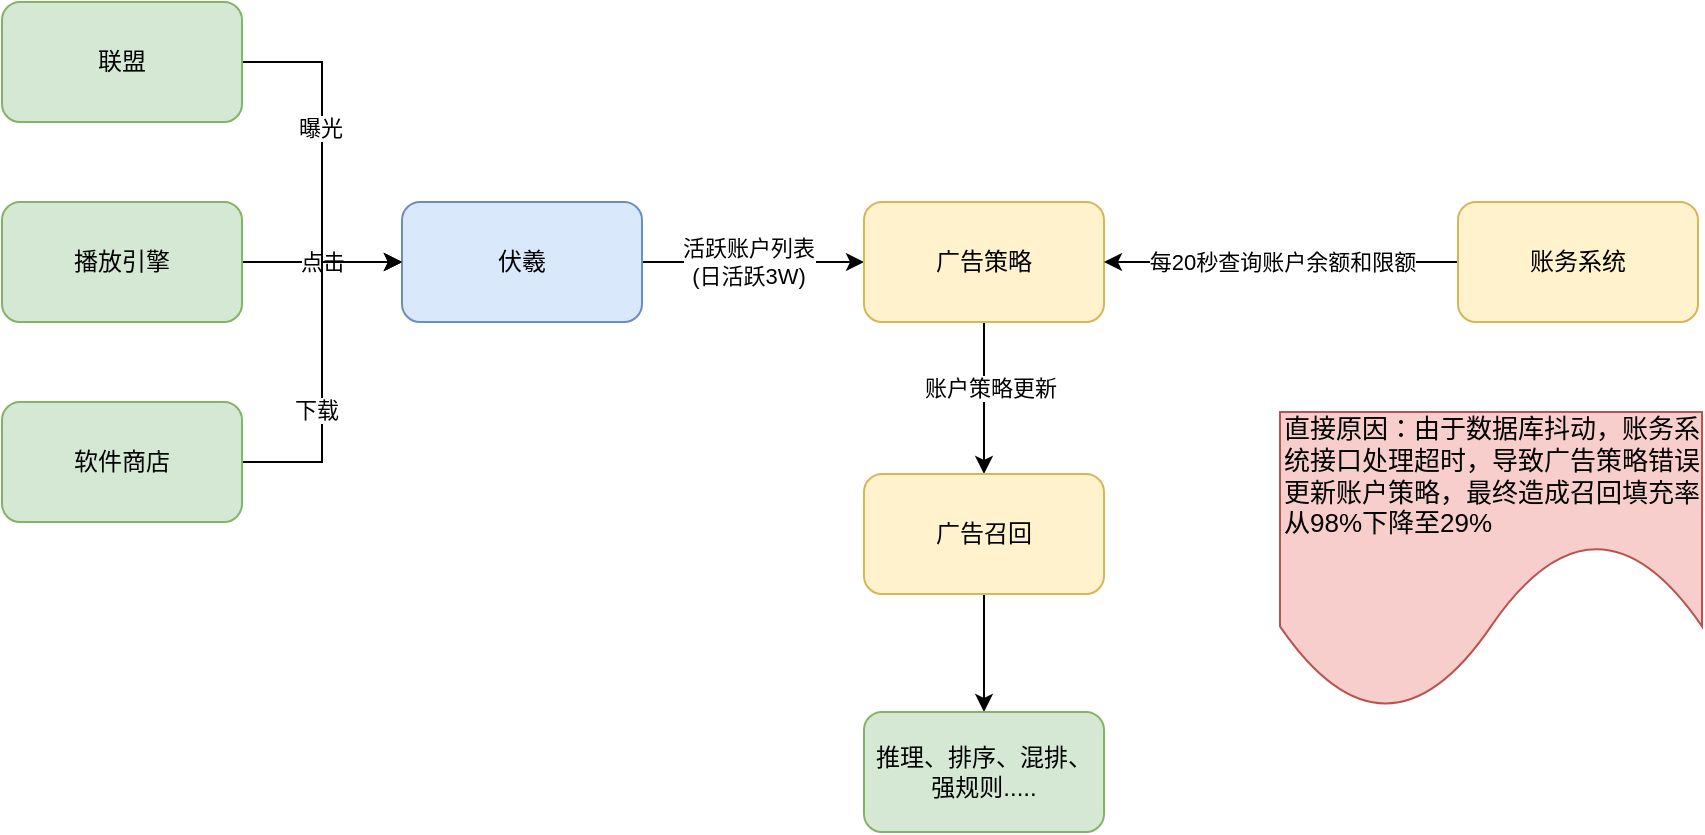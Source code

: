 <mxfile version="26.0.16">
  <diagram name="Page-1" id="74e2e168-ea6b-b213-b513-2b3c1d86103e">
    <mxGraphModel dx="1509" dy="734" grid="1" gridSize="10" guides="1" tooltips="1" connect="1" arrows="1" fold="1" page="1" pageScale="1" pageWidth="1100" pageHeight="850" background="none" math="0" shadow="0">
      <root>
        <mxCell id="0" />
        <mxCell id="1" parent="0" />
        <mxCell id="4lDjWUcHd0E4nZpBsMBI-4" value="点击" style="edgeStyle=orthogonalEdgeStyle;rounded=0;orthogonalLoop=1;jettySize=auto;html=1;" edge="1" parent="1" source="4lDjWUcHd0E4nZpBsMBI-2" target="4lDjWUcHd0E4nZpBsMBI-3">
          <mxGeometry relative="1" as="geometry" />
        </mxCell>
        <mxCell id="4lDjWUcHd0E4nZpBsMBI-2" value="播放引擎" style="rounded=1;whiteSpace=wrap;html=1;fillColor=#d5e8d4;strokeColor=#82b366;" vertex="1" parent="1">
          <mxGeometry x="680" y="225" width="120" height="60" as="geometry" />
        </mxCell>
        <mxCell id="4lDjWUcHd0E4nZpBsMBI-6" value="" style="edgeStyle=orthogonalEdgeStyle;rounded=0;orthogonalLoop=1;jettySize=auto;html=1;" edge="1" parent="1" source="4lDjWUcHd0E4nZpBsMBI-3" target="4lDjWUcHd0E4nZpBsMBI-5">
          <mxGeometry relative="1" as="geometry" />
        </mxCell>
        <mxCell id="4lDjWUcHd0E4nZpBsMBI-15" value="活跃账户列表&lt;br&gt;(日活跃3W)" style="edgeLabel;html=1;align=center;verticalAlign=middle;resizable=0;points=[];" vertex="1" connectable="0" parent="4lDjWUcHd0E4nZpBsMBI-6">
          <mxGeometry x="-0.05" relative="1" as="geometry">
            <mxPoint as="offset" />
          </mxGeometry>
        </mxCell>
        <mxCell id="4lDjWUcHd0E4nZpBsMBI-3" value="伏羲" style="rounded=1;whiteSpace=wrap;html=1;fillColor=#dae8fc;strokeColor=#6c8ebf;" vertex="1" parent="1">
          <mxGeometry x="880" y="225" width="120" height="60" as="geometry" />
        </mxCell>
        <mxCell id="4lDjWUcHd0E4nZpBsMBI-14" value="" style="edgeStyle=orthogonalEdgeStyle;rounded=0;orthogonalLoop=1;jettySize=auto;html=1;" edge="1" parent="1" source="4lDjWUcHd0E4nZpBsMBI-5" target="4lDjWUcHd0E4nZpBsMBI-13">
          <mxGeometry relative="1" as="geometry" />
        </mxCell>
        <mxCell id="4lDjWUcHd0E4nZpBsMBI-22" value="账户策略更新" style="edgeLabel;html=1;align=center;verticalAlign=middle;resizable=0;points=[];" vertex="1" connectable="0" parent="4lDjWUcHd0E4nZpBsMBI-14">
          <mxGeometry x="-0.143" y="3" relative="1" as="geometry">
            <mxPoint as="offset" />
          </mxGeometry>
        </mxCell>
        <mxCell id="4lDjWUcHd0E4nZpBsMBI-5" value="广告策略" style="whiteSpace=wrap;html=1;rounded=1;fillColor=#fff2cc;strokeColor=#d6b656;" vertex="1" parent="1">
          <mxGeometry x="1111" y="225" width="120" height="60" as="geometry" />
        </mxCell>
        <mxCell id="4lDjWUcHd0E4nZpBsMBI-10" style="edgeStyle=orthogonalEdgeStyle;rounded=0;orthogonalLoop=1;jettySize=auto;html=1;exitX=1;exitY=0.5;exitDx=0;exitDy=0;entryX=0;entryY=0.5;entryDx=0;entryDy=0;" edge="1" parent="1" source="4lDjWUcHd0E4nZpBsMBI-7" target="4lDjWUcHd0E4nZpBsMBI-3">
          <mxGeometry relative="1" as="geometry" />
        </mxCell>
        <mxCell id="4lDjWUcHd0E4nZpBsMBI-18" value="曝光" style="edgeLabel;html=1;align=center;verticalAlign=middle;resizable=0;points=[];" vertex="1" connectable="0" parent="4lDjWUcHd0E4nZpBsMBI-10">
          <mxGeometry x="-0.189" y="-1" relative="1" as="geometry">
            <mxPoint as="offset" />
          </mxGeometry>
        </mxCell>
        <mxCell id="4lDjWUcHd0E4nZpBsMBI-7" value="联盟" style="rounded=1;whiteSpace=wrap;html=1;fillColor=#d5e8d4;strokeColor=#82b366;" vertex="1" parent="1">
          <mxGeometry x="680" y="125" width="120" height="60" as="geometry" />
        </mxCell>
        <mxCell id="4lDjWUcHd0E4nZpBsMBI-9" style="edgeStyle=orthogonalEdgeStyle;rounded=0;orthogonalLoop=1;jettySize=auto;html=1;exitX=1;exitY=0.5;exitDx=0;exitDy=0;entryX=0;entryY=0.5;entryDx=0;entryDy=0;" edge="1" parent="1" source="4lDjWUcHd0E4nZpBsMBI-8" target="4lDjWUcHd0E4nZpBsMBI-3">
          <mxGeometry relative="1" as="geometry" />
        </mxCell>
        <mxCell id="4lDjWUcHd0E4nZpBsMBI-19" value="下载" style="edgeLabel;html=1;align=center;verticalAlign=middle;resizable=0;points=[];" vertex="1" connectable="0" parent="4lDjWUcHd0E4nZpBsMBI-9">
          <mxGeometry x="-0.267" y="3" relative="1" as="geometry">
            <mxPoint as="offset" />
          </mxGeometry>
        </mxCell>
        <mxCell id="4lDjWUcHd0E4nZpBsMBI-8" value="软件商店" style="rounded=1;whiteSpace=wrap;html=1;fillColor=#d5e8d4;strokeColor=#82b366;" vertex="1" parent="1">
          <mxGeometry x="680" y="325" width="120" height="60" as="geometry" />
        </mxCell>
        <mxCell id="4lDjWUcHd0E4nZpBsMBI-16" style="edgeStyle=orthogonalEdgeStyle;rounded=0;orthogonalLoop=1;jettySize=auto;html=1;exitX=0;exitY=0.5;exitDx=0;exitDy=0;entryX=1;entryY=0.5;entryDx=0;entryDy=0;" edge="1" parent="1" source="4lDjWUcHd0E4nZpBsMBI-11" target="4lDjWUcHd0E4nZpBsMBI-5">
          <mxGeometry relative="1" as="geometry" />
        </mxCell>
        <mxCell id="4lDjWUcHd0E4nZpBsMBI-17" value="每20秒查询账户余额和限额" style="edgeLabel;html=1;align=center;verticalAlign=middle;resizable=0;points=[];" vertex="1" connectable="0" parent="4lDjWUcHd0E4nZpBsMBI-16">
          <mxGeometry x="0.2" relative="1" as="geometry">
            <mxPoint x="18" as="offset" />
          </mxGeometry>
        </mxCell>
        <mxCell id="4lDjWUcHd0E4nZpBsMBI-11" value="账务系统" style="rounded=1;whiteSpace=wrap;html=1;fillColor=#fff2cc;strokeColor=#d6b656;" vertex="1" parent="1">
          <mxGeometry x="1408" y="225" width="120" height="60" as="geometry" />
        </mxCell>
        <mxCell id="4lDjWUcHd0E4nZpBsMBI-21" value="" style="edgeStyle=orthogonalEdgeStyle;rounded=0;orthogonalLoop=1;jettySize=auto;html=1;" edge="1" parent="1" source="4lDjWUcHd0E4nZpBsMBI-13" target="4lDjWUcHd0E4nZpBsMBI-20">
          <mxGeometry relative="1" as="geometry" />
        </mxCell>
        <mxCell id="4lDjWUcHd0E4nZpBsMBI-13" value="广告召回" style="whiteSpace=wrap;html=1;rounded=1;fillColor=#fff2cc;strokeColor=#d6b656;" vertex="1" parent="1">
          <mxGeometry x="1111" y="361" width="120" height="60" as="geometry" />
        </mxCell>
        <mxCell id="4lDjWUcHd0E4nZpBsMBI-20" value="推理、排序、混排、强规则....." style="whiteSpace=wrap;html=1;rounded=1;fillColor=#d5e8d4;strokeColor=#82b366;" vertex="1" parent="1">
          <mxGeometry x="1111" y="480" width="120" height="60" as="geometry" />
        </mxCell>
        <mxCell id="4lDjWUcHd0E4nZpBsMBI-23" value="&lt;font style=&quot;font-size: 13px;&quot;&gt;直接原因：由于数据库抖动，账务系统接口处理超时，导致广告策略错误更新账户策略，最终造成召回填充率从98%下降至29%&lt;/font&gt;" style="shape=document;whiteSpace=wrap;html=1;boundedLbl=1;size=0.571;fillColor=#f8cecc;strokeColor=#b85450;align=left;" vertex="1" parent="1">
          <mxGeometry x="1319" y="330" width="211" height="150" as="geometry" />
        </mxCell>
      </root>
    </mxGraphModel>
  </diagram>
</mxfile>
